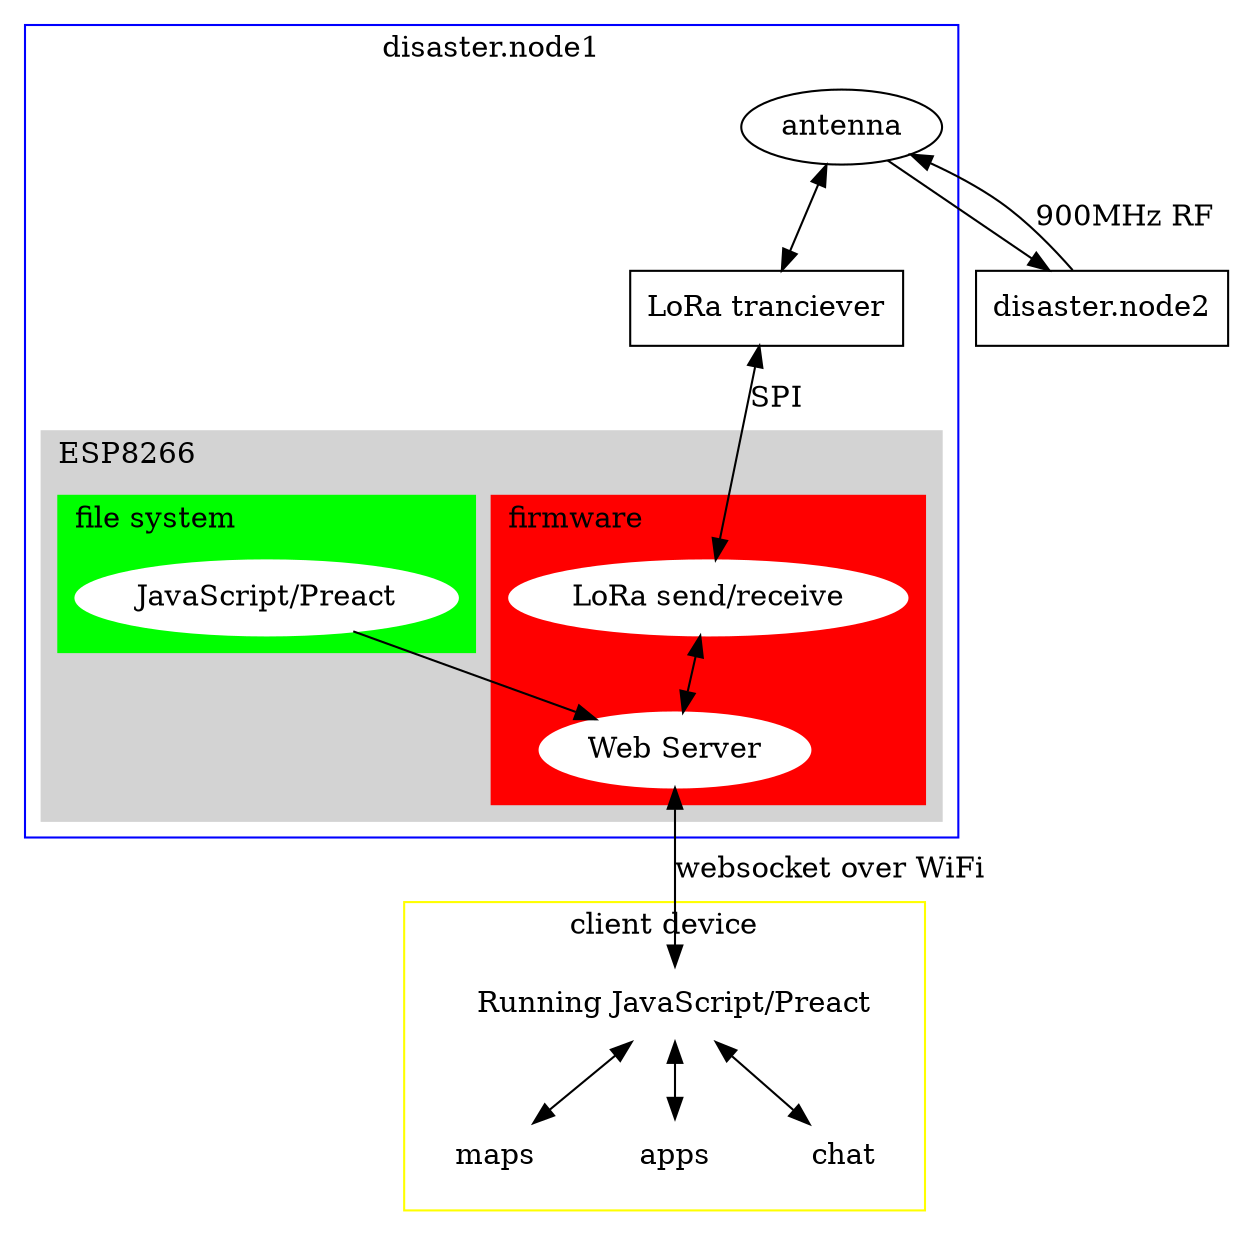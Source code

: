 digraph G {
    antenna [shape=ellipse];
    LoRa [label = "LoRa tranciever", shape=box];

    subgraph cluster0 {
        node [style=filled,color=white];
        color=blue;
        antenna -> LoRa [dir=both]
        LoRa -> LoRaSR [dir=both,label = "SPI"];

        subgraph cluster1 {
            node [style=filled,color=white];
            style=filled;
            color=lightgrey;
            subgraph cluster2 {
                node [style=filled,color=white];
                color=red;
                LoRaSR [label = "LoRa send/receive"];
                WebServer [label = "Web Server"];
                LoRaSR -> WebServer [dir=both];
                labeljust = l;
                label = "firmware";
            }
            FS -> WebServer;
            subgraph cluster3 {
                node [style=filled,color=white];
                color=green;
                FS [label = "JavaScript/Preact"];
                labeljust = l;
                label = "file system"
            }
            labeljust = l;
            label = "ESP8266";
        }
        label = "disaster.node1";
    }
    WebServer -> JS [dir=both, label="websocket over WiFi"];
    subgraph cluster4 {
        node [style=filled,color=white];
        color=yellow;
        JS [shape=none,label = "Running JavaScript/Preact"]
        JS -> maps [dir=both];
        JS -> apps [dir=both];
        JS -> chat [dir=both];
        label = "client device"
    }

    disasternode2 [label = "disaster.node2", shape = "box"]

    antenna -> disasternode2 
    disasternode2 -> antenna [label = "900MHz RF"];

}
